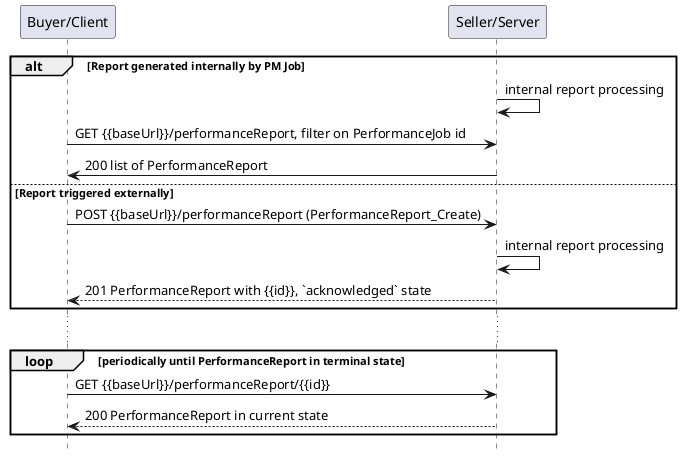 @startuml useCase18Polling
hide footbox

participant "Buyer/Client" as B
participant "Seller/Server" as S

alt Report generated internally by PM Job
  S -> S : internal report processing
  B -> S : GET {{baseUrl}}/performanceReport, filter on PerformanceJob id
  S -> B : 200 list of PerformanceReport
else Report triggered externally
  B -> S : POST {{baseUrl}}/performanceReport (PerformanceReport_Create)
  S -> S : internal report processing
  S --> B : 201 PerformanceReport with {{id}}, `acknowledged` state
end

...

loop periodically until PerformanceReport in terminal state
  B -> S :   GET {{baseUrl}}/performanceReport/{{id}}
  return 200 PerformanceReport in current state
end

@enduml